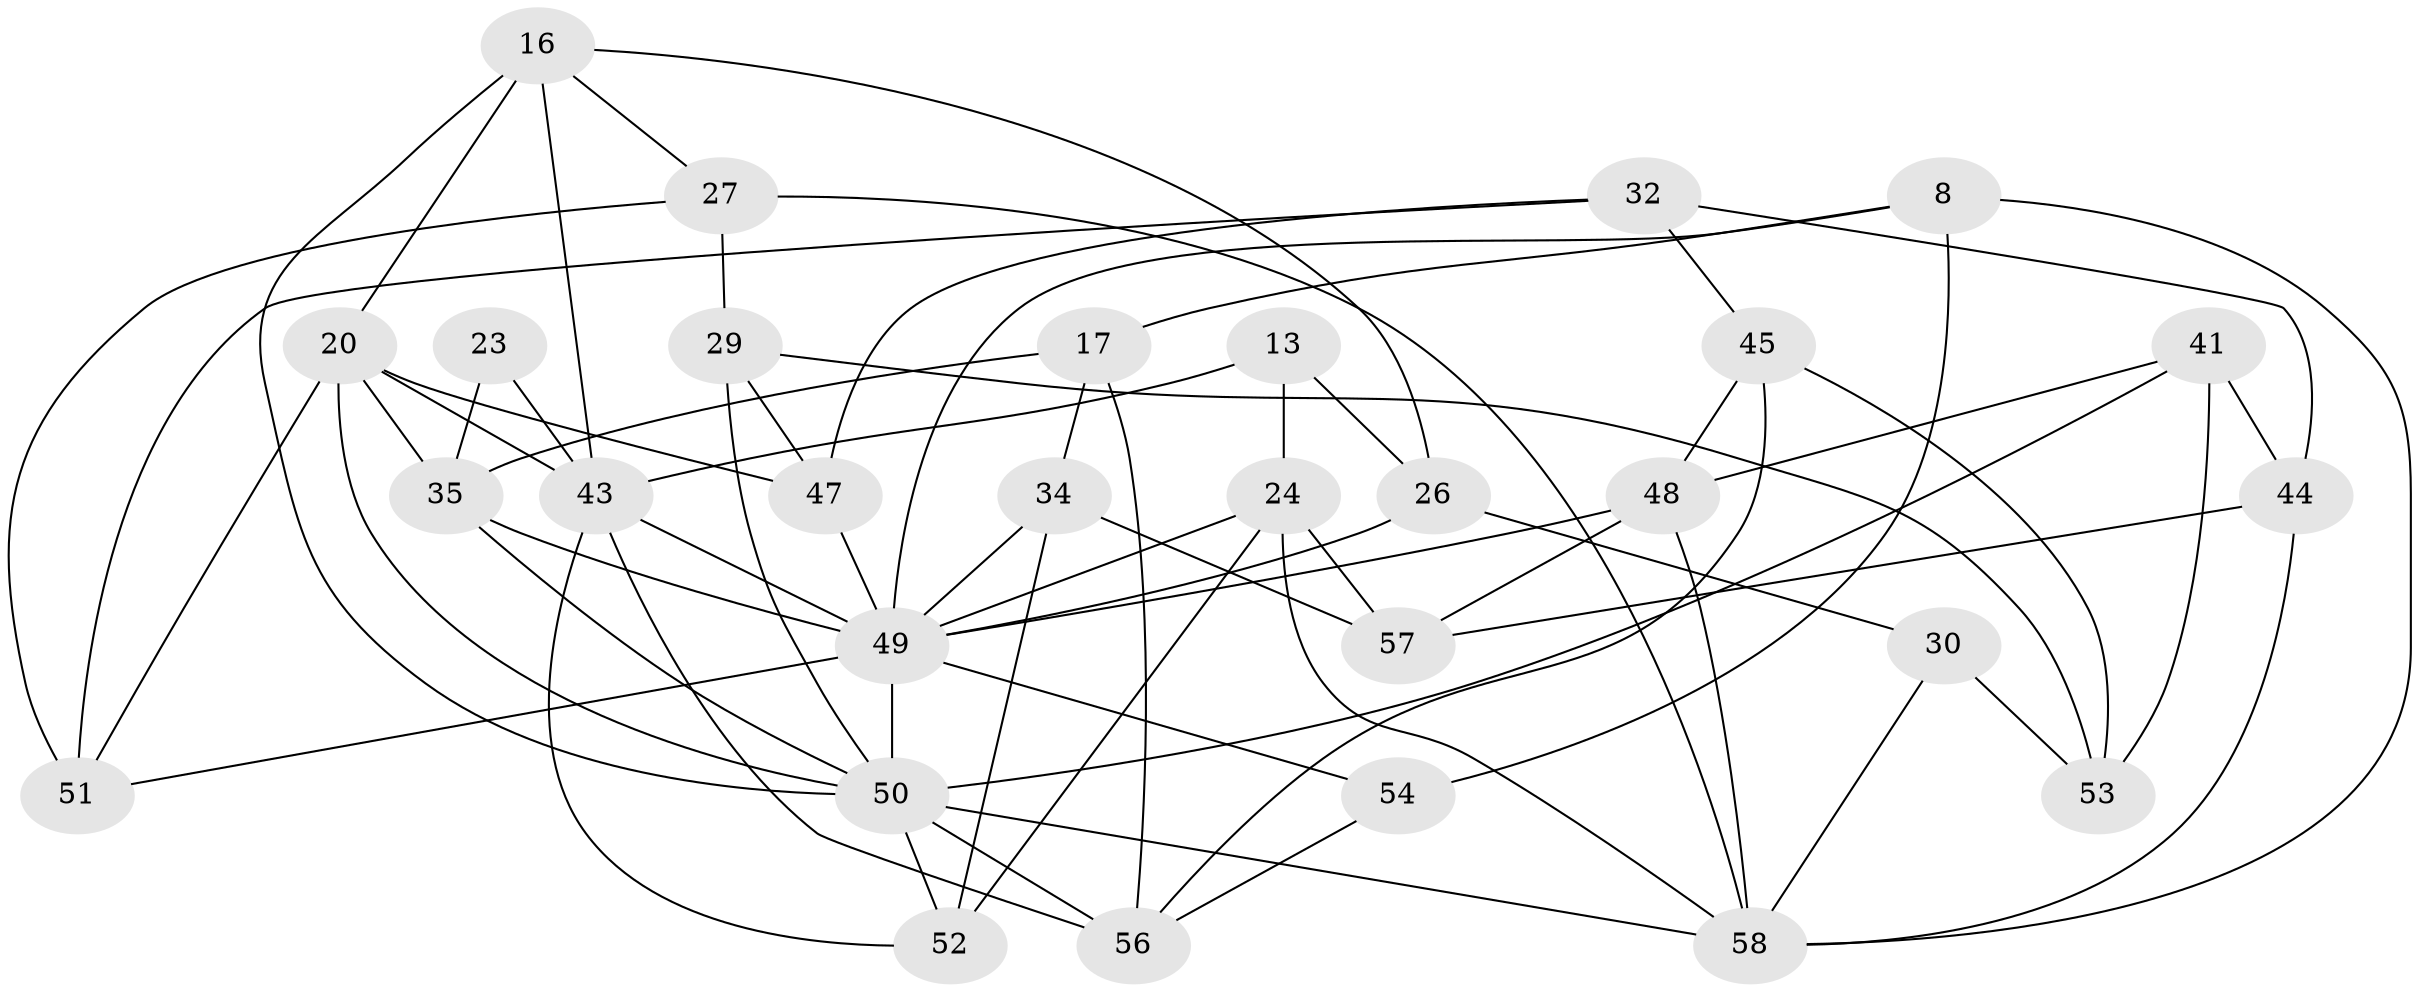 // original degree distribution, {4: 1.0}
// Generated by graph-tools (version 1.1) at 2025/59/03/09/25 04:59:09]
// undirected, 29 vertices, 68 edges
graph export_dot {
graph [start="1"]
  node [color=gray90,style=filled];
  8 [super="+1"];
  13;
  16 [super="+2+9"];
  17;
  20 [super="+14"];
  23;
  24 [super="+10"];
  26 [super="+6"];
  27;
  29;
  30;
  32;
  34;
  35 [super="+19"];
  41 [super="+22"];
  43 [super="+12+28+38"];
  44 [super="+36"];
  45;
  47;
  48 [super="+18"];
  49 [super="+40+11+42"];
  50 [super="+33+15+46+39"];
  51;
  52;
  53;
  54;
  56 [super="+21"];
  57;
  58 [super="+25+55"];
  8 -- 54 [weight=2];
  8 -- 17;
  8 -- 49 [weight=2];
  8 -- 58;
  13 -- 24 [weight=2];
  13 -- 26;
  13 -- 43;
  16 -- 26 [weight=2];
  16 -- 27;
  16 -- 20;
  16 -- 50 [weight=3];
  16 -- 43;
  17 -- 34;
  17 -- 56;
  17 -- 35;
  20 -- 51;
  20 -- 35;
  20 -- 50;
  20 -- 43;
  20 -- 47;
  23 -- 35 [weight=2];
  23 -- 43 [weight=2];
  24 -- 52;
  24 -- 57;
  24 -- 49;
  24 -- 58;
  26 -- 30 [weight=2];
  26 -- 49;
  27 -- 29;
  27 -- 58;
  27 -- 51;
  29 -- 53;
  29 -- 47;
  29 -- 50;
  30 -- 53;
  30 -- 58;
  32 -- 45;
  32 -- 51;
  32 -- 47;
  32 -- 44;
  34 -- 57;
  34 -- 52;
  34 -- 49;
  35 -- 49;
  35 -- 50;
  41 -- 50 [weight=2];
  41 -- 53;
  41 -- 44 [weight=2];
  41 -- 48;
  43 -- 49 [weight=2];
  43 -- 56 [weight=2];
  43 -- 52;
  44 -- 57;
  44 -- 58 [weight=2];
  45 -- 53;
  45 -- 48;
  45 -- 56;
  47 -- 49;
  48 -- 57;
  48 -- 58 [weight=2];
  48 -- 49;
  49 -- 54;
  49 -- 50 [weight=4];
  49 -- 51;
  50 -- 58 [weight=2];
  50 -- 52;
  50 -- 56;
  54 -- 56;
}
